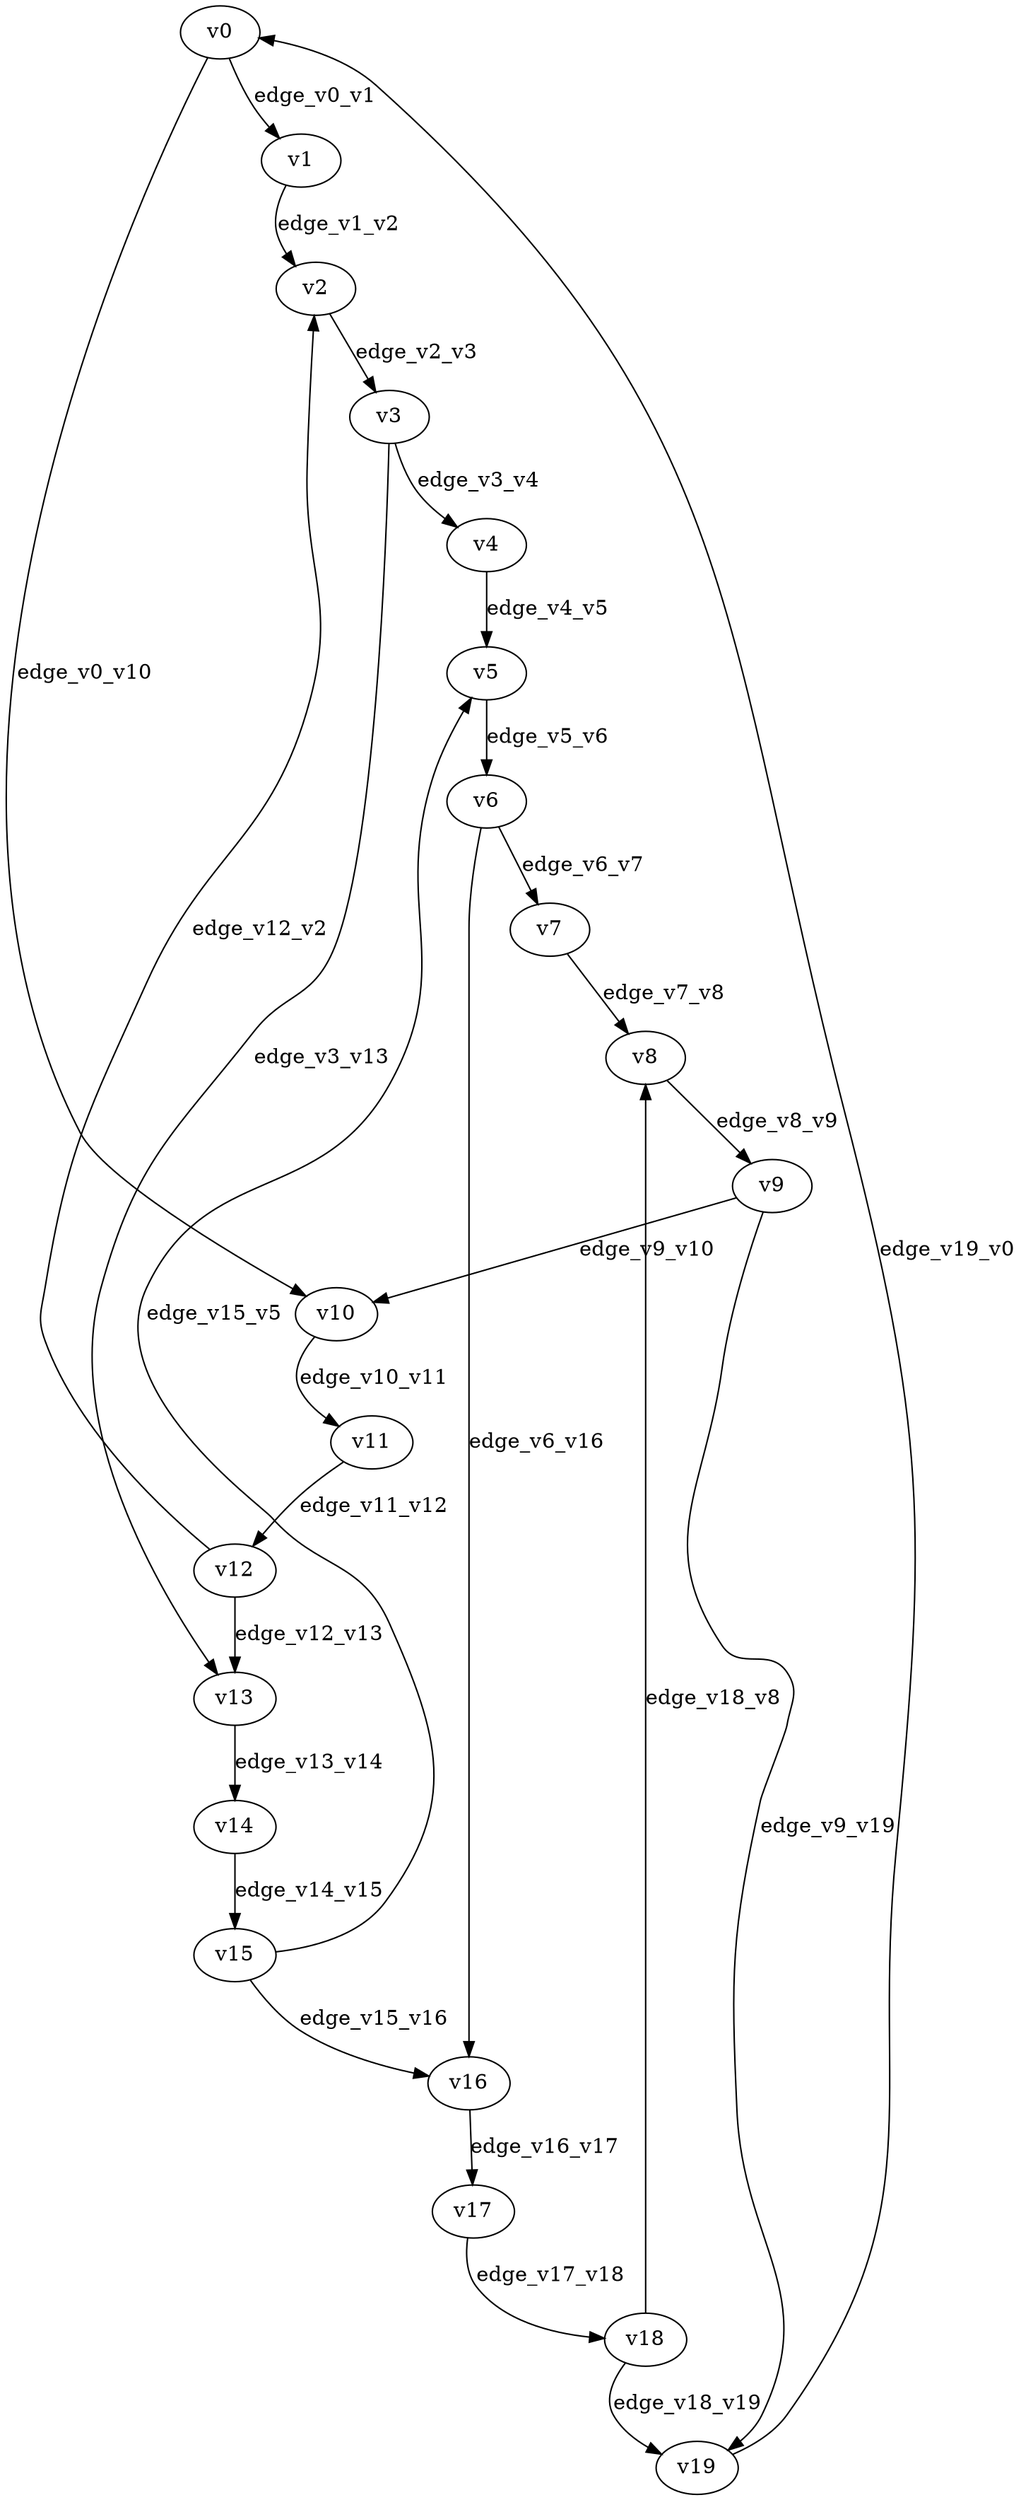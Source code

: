 digraph test018 {
    // Discounted game test case
    // Vertex properties: name [player=X]
    // Edge properties: [weight=Y, discount=Z]

    v0 [name="v0", player=0];
    v1 [name="v1", player=1];
    v2 [name="v2", player=0];
    v3 [name="v3", player=0];
    v4 [name="v4", player=1];
    v5 [name="v5", player=0];
    v6 [name="v6", player=0];
    v7 [name="v7", player=1];
    v8 [name="v8", player=0];
    v9 [name="v9", player=0];
    v10 [name="v10", player=1];
    v11 [name="v11", player=0];
    v12 [name="v12", player=0];
    v13 [name="v13", player=1];
    v14 [name="v14", player=0];
    v15 [name="v15", player=0];
    v16 [name="v16", player=1];
    v17 [name="v17", player=0];
    v18 [name="v18", player=0];
    v19 [name="v19", player=1];

    v0 -> v1 [label="edge_v0_v1", weight=-7.00, discount=0.534];
    v0 -> v10 [label="edge_v0_v10", weight=-6.01, discount=0.534];
    v1 -> v2 [label="edge_v1_v2", weight=-4.50, discount=0.534];
    v2 -> v3 [label="edge_v2_v3", weight=-2.00, discount=0.534];
    v3 -> v4 [label="edge_v3_v4", weight=0.50, discount=0.534];
    v3 -> v13 [label="edge_v3_v13", weight=0.45, discount=0.534];
    v4 -> v5 [label="edge_v4_v5", weight=3.00, discount=0.534];
    v5 -> v6 [label="edge_v5_v6", weight=5.50, discount=0.534];
    v6 -> v7 [label="edge_v6_v7", weight=8.00, discount=0.534];
    v6 -> v16 [label="edge_v6_v16", weight=8.09, discount=0.534];
    v7 -> v8 [label="edge_v7_v8", weight=-9.50, discount=0.534];
    v8 -> v9 [label="edge_v8_v9", weight=-7.00, discount=0.534];
    v9 -> v10 [label="edge_v9_v10", weight=-4.50, discount=0.534];
    v9 -> v19 [label="edge_v9_v19", weight=-7.89, discount=0.534];
    v10 -> v11 [label="edge_v10_v11", weight=-2.00, discount=0.534];
    v11 -> v12 [label="edge_v11_v12", weight=0.50, discount=0.534];
    v12 -> v13 [label="edge_v12_v13", weight=3.00, discount=0.534];
    v12 -> v2 [label="edge_v12_v2", weight=0.08, discount=0.534];
    v13 -> v14 [label="edge_v13_v14", weight=5.50, discount=0.534];
    v14 -> v15 [label="edge_v14_v15", weight=8.00, discount=0.534];
    v15 -> v16 [label="edge_v15_v16", weight=-9.50, discount=0.534];
    v15 -> v5 [label="edge_v15_v5", weight=-12.49, discount=0.534];
    v16 -> v17 [label="edge_v16_v17", weight=-7.00, discount=0.534];
    v17 -> v18 [label="edge_v17_v18", weight=-4.50, discount=0.534];
    v18 -> v19 [label="edge_v18_v19", weight=-2.00, discount=0.534];
    v18 -> v8 [label="edge_v18_v8", weight=1.96, discount=0.534];
    v19 -> v0 [label="edge_v19_v0", weight=0.50, discount=0.534];
}
